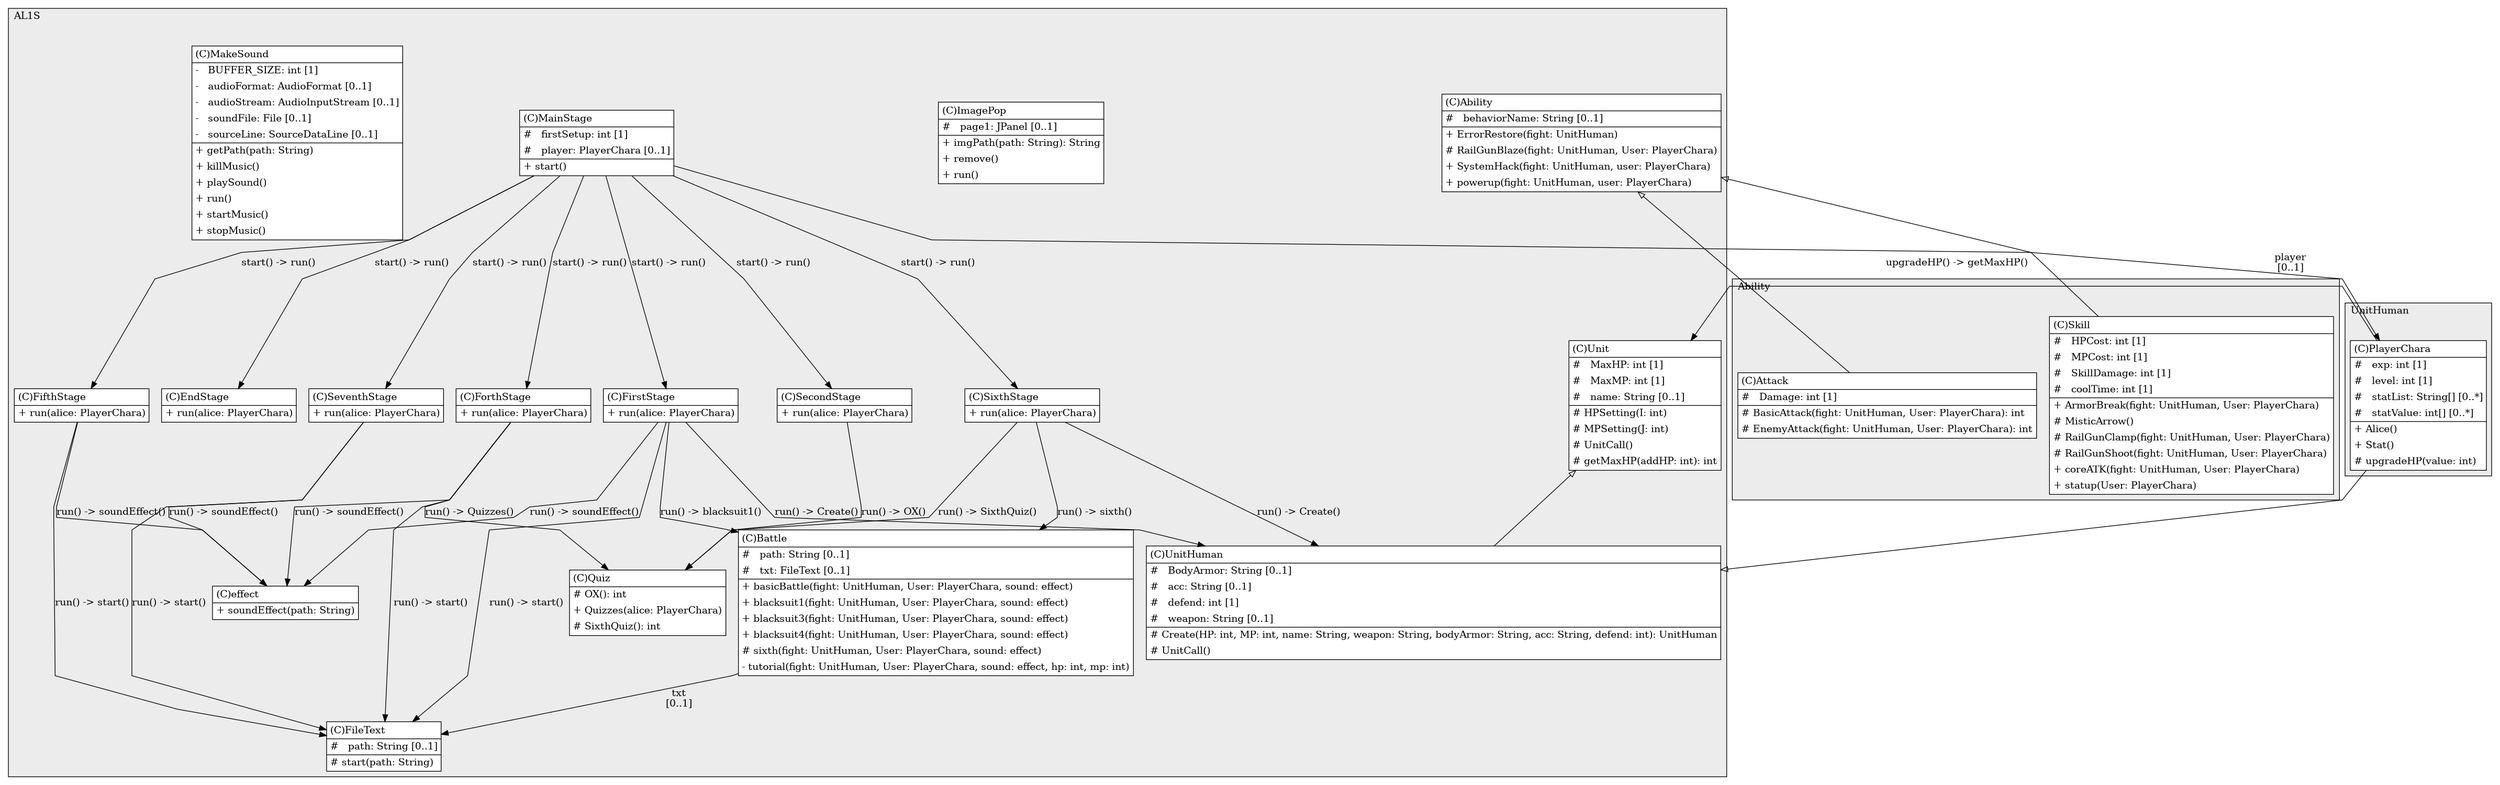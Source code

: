 @startuml

/' diagram meta data start
config=StructureConfiguration;
{
  "projectClassification": {
    "searchMode": "OpenProject", // OpenProject, AllProjects
    "includedProjects": "",
    "pathEndKeywords": "*.impl",
    "isClientPath": "",
    "isClientName": "",
    "isTestPath": "",
    "isTestName": "",
    "isMappingPath": "",
    "isMappingName": "",
    "isDataAccessPath": "",
    "isDataAccessName": "",
    "isDataStructurePath": "",
    "isDataStructureName": "",
    "isInterfaceStructuresPath": "",
    "isInterfaceStructuresName": "",
    "isEntryPointPath": "",
    "isEntryPointName": "",
    "treatFinalFieldsAsMandatory": false
  },
  "graphRestriction": {
    "classPackageExcludeFilter": "",
    "classPackageIncludeFilter": "",
    "classNameExcludeFilter": "",
    "classNameIncludeFilter": "",
    "methodNameExcludeFilter": "",
    "methodNameIncludeFilter": "",
    "removeByInheritance": "", // inheritance/annotation based filtering is done in a second step
    "removeByAnnotation": "",
    "removeByClassPackage": "", // cleanup the graph after inheritance/annotation based filtering is done
    "removeByClassName": "",
    "cutMappings": false,
    "cutEnum": true,
    "cutTests": true,
    "cutClient": true,
    "cutDataAccess": false,
    "cutInterfaceStructures": false,
    "cutDataStructures": false,
    "cutGetterAndSetter": true,
    "cutConstructors": true
  },
  "graphTraversal": {
    "forwardDepth": 6,
    "backwardDepth": 6,
    "classPackageExcludeFilter": "",
    "classPackageIncludeFilter": "",
    "classNameExcludeFilter": "",
    "classNameIncludeFilter": "",
    "methodNameExcludeFilter": "",
    "methodNameIncludeFilter": "",
    "hideMappings": false,
    "hideDataStructures": false,
    "hidePrivateMethods": true,
    "hideInterfaceCalls": true, // indirection: implementation -> interface (is hidden) -> implementation
    "onlyShowApplicationEntryPoints": false, // root node is included
    "useMethodCallsForStructureDiagram": "ForwardOnly" // ForwardOnly, BothDirections, No
  },
  "details": {
    "aggregation": "GroupByClass", // ByClass, GroupByClass, None
    "showClassGenericTypes": true,
    "showMethods": true,
    "showMethodParameterNames": true,
    "showMethodParameterTypes": true,
    "showMethodReturnType": true,
    "showPackageLevels": 2,
    "showDetailedClassStructure": true
  },
  "rootClass": "AL1S.MainStage",
  "extensionCallbackMethod": "" // qualified.class.name#methodName - signature: public static String method(String)
}
diagram meta data end '/



digraph g {
    rankdir="TB"
    splines=polyline
    

'nodes 
subgraph cluster_1510476265 { 
   	label=UnitHuman
	labeljust=l
	fillcolor="#ececec"
	style=filled
   
   PlayerChara647436520[
	label=<<TABLE BORDER="1" CELLBORDER="0" CELLPADDING="4" CELLSPACING="0">
<TR><TD ALIGN="LEFT" >(C)PlayerChara</TD></TR>
<HR/>
<TR><TD ALIGN="LEFT" >#   exp: int [1]</TD></TR>
<TR><TD ALIGN="LEFT" >#   level: int [1]</TD></TR>
<TR><TD ALIGN="LEFT" >#   statList: String[] [0..*]</TD></TR>
<TR><TD ALIGN="LEFT" >#   statValue: int[] [0..*]</TD></TR>
<HR/>
<TR><TD ALIGN="LEFT" >+ Alice()</TD></TR>
<TR><TD ALIGN="LEFT" >+ Stat()</TD></TR>
<TR><TD ALIGN="LEFT" ># upgradeHP(value: int)</TD></TR>
</TABLE>>
	style=filled
	margin=0
	shape=plaintext
	fillcolor="#FFFFFF"
];
} 

subgraph cluster_2011053 { 
   	label=AL1S
	labeljust=l
	fillcolor="#ececec"
	style=filled
   
   Ability2011053[
	label=<<TABLE BORDER="1" CELLBORDER="0" CELLPADDING="4" CELLSPACING="0">
<TR><TD ALIGN="LEFT" >(C)Ability</TD></TR>
<HR/>
<TR><TD ALIGN="LEFT" >#   behaviorName: String [0..1]</TD></TR>
<HR/>
<TR><TD ALIGN="LEFT" >+ ErrorRestore(fight: UnitHuman)</TD></TR>
<TR><TD ALIGN="LEFT" ># RailGunBlaze(fight: UnitHuman, User: PlayerChara)</TD></TR>
<TR><TD ALIGN="LEFT" >+ SystemHack(fight: UnitHuman, user: PlayerChara)</TD></TR>
<TR><TD ALIGN="LEFT" >+ powerup(fight: UnitHuman, user: PlayerChara)</TD></TR>
</TABLE>>
	style=filled
	margin=0
	shape=plaintext
	fillcolor="#FFFFFF"
];

Battle2011053[
	label=<<TABLE BORDER="1" CELLBORDER="0" CELLPADDING="4" CELLSPACING="0">
<TR><TD ALIGN="LEFT" >(C)Battle</TD></TR>
<HR/>
<TR><TD ALIGN="LEFT" >#   path: String [0..1]</TD></TR>
<TR><TD ALIGN="LEFT" >#   txt: FileText [0..1]</TD></TR>
<HR/>
<TR><TD ALIGN="LEFT" >+ basicBattle(fight: UnitHuman, User: PlayerChara, sound: effect)</TD></TR>
<TR><TD ALIGN="LEFT" >+ blacksuit1(fight: UnitHuman, User: PlayerChara, sound: effect)</TD></TR>
<TR><TD ALIGN="LEFT" >+ blacksuit3(fight: UnitHuman, User: PlayerChara, sound: effect)</TD></TR>
<TR><TD ALIGN="LEFT" >+ blacksuit4(fight: UnitHuman, User: PlayerChara, sound: effect)</TD></TR>
<TR><TD ALIGN="LEFT" ># sixth(fight: UnitHuman, User: PlayerChara, sound: effect)</TD></TR>
<TR><TD ALIGN="LEFT" >- tutorial(fight: UnitHuman, User: PlayerChara, sound: effect, hp: int, mp: int)</TD></TR>
</TABLE>>
	style=filled
	margin=0
	shape=plaintext
	fillcolor="#FFFFFF"
];

EndStage2011053[
	label=<<TABLE BORDER="1" CELLBORDER="0" CELLPADDING="4" CELLSPACING="0">
<TR><TD ALIGN="LEFT" >(C)EndStage</TD></TR>
<HR/>
<TR><TD ALIGN="LEFT" >+ run(alice: PlayerChara)</TD></TR>
</TABLE>>
	style=filled
	margin=0
	shape=plaintext
	fillcolor="#FFFFFF"
];

FifthStage2011053[
	label=<<TABLE BORDER="1" CELLBORDER="0" CELLPADDING="4" CELLSPACING="0">
<TR><TD ALIGN="LEFT" >(C)FifthStage</TD></TR>
<HR/>
<TR><TD ALIGN="LEFT" >+ run(alice: PlayerChara)</TD></TR>
</TABLE>>
	style=filled
	margin=0
	shape=plaintext
	fillcolor="#FFFFFF"
];

FileText2011053[
	label=<<TABLE BORDER="1" CELLBORDER="0" CELLPADDING="4" CELLSPACING="0">
<TR><TD ALIGN="LEFT" >(C)FileText</TD></TR>
<HR/>
<TR><TD ALIGN="LEFT" >#   path: String [0..1]</TD></TR>
<HR/>
<TR><TD ALIGN="LEFT" ># start(path: String)</TD></TR>
</TABLE>>
	style=filled
	margin=0
	shape=plaintext
	fillcolor="#FFFFFF"
];

FirstStage2011053[
	label=<<TABLE BORDER="1" CELLBORDER="0" CELLPADDING="4" CELLSPACING="0">
<TR><TD ALIGN="LEFT" >(C)FirstStage</TD></TR>
<HR/>
<TR><TD ALIGN="LEFT" >+ run(alice: PlayerChara)</TD></TR>
</TABLE>>
	style=filled
	margin=0
	shape=plaintext
	fillcolor="#FFFFFF"
];

ForthStage2011053[
	label=<<TABLE BORDER="1" CELLBORDER="0" CELLPADDING="4" CELLSPACING="0">
<TR><TD ALIGN="LEFT" >(C)ForthStage</TD></TR>
<HR/>
<TR><TD ALIGN="LEFT" >+ run(alice: PlayerChara)</TD></TR>
</TABLE>>
	style=filled
	margin=0
	shape=plaintext
	fillcolor="#FFFFFF"
];

ImagePop2011053[
	label=<<TABLE BORDER="1" CELLBORDER="0" CELLPADDING="4" CELLSPACING="0">
<TR><TD ALIGN="LEFT" >(C)ImagePop</TD></TR>
<HR/>
<TR><TD ALIGN="LEFT" >#   page1: JPanel [0..1]</TD></TR>
<HR/>
<TR><TD ALIGN="LEFT" >+ imgPath(path: String): String</TD></TR>
<TR><TD ALIGN="LEFT" >+ remove()</TD></TR>
<TR><TD ALIGN="LEFT" >+ run()</TD></TR>
</TABLE>>
	style=filled
	margin=0
	shape=plaintext
	fillcolor="#FFFFFF"
];

MainStage2011053[
	label=<<TABLE BORDER="1" CELLBORDER="0" CELLPADDING="4" CELLSPACING="0">
<TR><TD ALIGN="LEFT" >(C)MainStage</TD></TR>
<HR/>
<TR><TD ALIGN="LEFT" >#   firstSetup: int [1]</TD></TR>
<TR><TD ALIGN="LEFT" >#   player: PlayerChara [0..1]</TD></TR>
<HR/>
<TR><TD ALIGN="LEFT" >+ start()</TD></TR>
</TABLE>>
	style=filled
	margin=0
	shape=plaintext
	fillcolor="#FFFFFF"
];

MakeSound2011053[
	label=<<TABLE BORDER="1" CELLBORDER="0" CELLPADDING="4" CELLSPACING="0">
<TR><TD ALIGN="LEFT" >(C)MakeSound</TD></TR>
<HR/>
<TR><TD ALIGN="LEFT" >-   BUFFER_SIZE: int [1]</TD></TR>
<TR><TD ALIGN="LEFT" >-   audioFormat: AudioFormat [0..1]</TD></TR>
<TR><TD ALIGN="LEFT" >-   audioStream: AudioInputStream [0..1]</TD></TR>
<TR><TD ALIGN="LEFT" >-   soundFile: File [0..1]</TD></TR>
<TR><TD ALIGN="LEFT" >-   sourceLine: SourceDataLine [0..1]</TD></TR>
<HR/>
<TR><TD ALIGN="LEFT" >+ getPath(path: String)</TD></TR>
<TR><TD ALIGN="LEFT" >+ killMusic()</TD></TR>
<TR><TD ALIGN="LEFT" >+ playSound()</TD></TR>
<TR><TD ALIGN="LEFT" >+ run()</TD></TR>
<TR><TD ALIGN="LEFT" >+ startMusic()</TD></TR>
<TR><TD ALIGN="LEFT" >+ stopMusic()</TD></TR>
</TABLE>>
	style=filled
	margin=0
	shape=plaintext
	fillcolor="#FFFFFF"
];

Quiz2011053[
	label=<<TABLE BORDER="1" CELLBORDER="0" CELLPADDING="4" CELLSPACING="0">
<TR><TD ALIGN="LEFT" >(C)Quiz</TD></TR>
<HR/>
<TR><TD ALIGN="LEFT" ># OX(): int</TD></TR>
<TR><TD ALIGN="LEFT" >+ Quizzes(alice: PlayerChara)</TD></TR>
<TR><TD ALIGN="LEFT" ># SixthQuiz(): int</TD></TR>
</TABLE>>
	style=filled
	margin=0
	shape=plaintext
	fillcolor="#FFFFFF"
];

SecondStage2011053[
	label=<<TABLE BORDER="1" CELLBORDER="0" CELLPADDING="4" CELLSPACING="0">
<TR><TD ALIGN="LEFT" >(C)SecondStage</TD></TR>
<HR/>
<TR><TD ALIGN="LEFT" >+ run(alice: PlayerChara)</TD></TR>
</TABLE>>
	style=filled
	margin=0
	shape=plaintext
	fillcolor="#FFFFFF"
];

SeventhStage2011053[
	label=<<TABLE BORDER="1" CELLBORDER="0" CELLPADDING="4" CELLSPACING="0">
<TR><TD ALIGN="LEFT" >(C)SeventhStage</TD></TR>
<HR/>
<TR><TD ALIGN="LEFT" >+ run(alice: PlayerChara)</TD></TR>
</TABLE>>
	style=filled
	margin=0
	shape=plaintext
	fillcolor="#FFFFFF"
];

SixthStage2011053[
	label=<<TABLE BORDER="1" CELLBORDER="0" CELLPADDING="4" CELLSPACING="0">
<TR><TD ALIGN="LEFT" >(C)SixthStage</TD></TR>
<HR/>
<TR><TD ALIGN="LEFT" >+ run(alice: PlayerChara)</TD></TR>
</TABLE>>
	style=filled
	margin=0
	shape=plaintext
	fillcolor="#FFFFFF"
];

Unit2011053[
	label=<<TABLE BORDER="1" CELLBORDER="0" CELLPADDING="4" CELLSPACING="0">
<TR><TD ALIGN="LEFT" >(C)Unit</TD></TR>
<HR/>
<TR><TD ALIGN="LEFT" >#   MaxHP: int [1]</TD></TR>
<TR><TD ALIGN="LEFT" >#   MaxMP: int [1]</TD></TR>
<TR><TD ALIGN="LEFT" >#   name: String [0..1]</TD></TR>
<HR/>
<TR><TD ALIGN="LEFT" ># HPSetting(I: int)</TD></TR>
<TR><TD ALIGN="LEFT" ># MPSetting(J: int)</TD></TR>
<TR><TD ALIGN="LEFT" ># UnitCall()</TD></TR>
<TR><TD ALIGN="LEFT" ># getMaxHP(addHP: int): int</TD></TR>
</TABLE>>
	style=filled
	margin=0
	shape=plaintext
	fillcolor="#FFFFFF"
];

UnitHuman2011053[
	label=<<TABLE BORDER="1" CELLBORDER="0" CELLPADDING="4" CELLSPACING="0">
<TR><TD ALIGN="LEFT" >(C)UnitHuman</TD></TR>
<HR/>
<TR><TD ALIGN="LEFT" >#   BodyArmor: String [0..1]</TD></TR>
<TR><TD ALIGN="LEFT" >#   acc: String [0..1]</TD></TR>
<TR><TD ALIGN="LEFT" >#   defend: int [1]</TD></TR>
<TR><TD ALIGN="LEFT" >#   weapon: String [0..1]</TD></TR>
<HR/>
<TR><TD ALIGN="LEFT" ># Create(HP: int, MP: int, name: String, weapon: String, bodyArmor: String, acc: String, defend: int): UnitHuman</TD></TR>
<TR><TD ALIGN="LEFT" ># UnitCall()</TD></TR>
</TABLE>>
	style=filled
	margin=0
	shape=plaintext
	fillcolor="#FFFFFF"
];

effect2011053[
	label=<<TABLE BORDER="1" CELLBORDER="0" CELLPADDING="4" CELLSPACING="0">
<TR><TD ALIGN="LEFT" >(C)effect</TD></TR>
<HR/>
<TR><TD ALIGN="LEFT" >+ soundEffect(path: String)</TD></TR>
</TABLE>>
	style=filled
	margin=0
	shape=plaintext
	fillcolor="#FFFFFF"
];
} 

subgraph cluster_464145674 { 
   	label=Ability
	labeljust=l
	fillcolor="#ececec"
	style=filled
   
   Attack1033957431[
	label=<<TABLE BORDER="1" CELLBORDER="0" CELLPADDING="4" CELLSPACING="0">
<TR><TD ALIGN="LEFT" >(C)Attack</TD></TR>
<HR/>
<TR><TD ALIGN="LEFT" >#   Damage: int [1]</TD></TR>
<HR/>
<TR><TD ALIGN="LEFT" ># BasicAttack(fight: UnitHuman, User: PlayerChara): int</TD></TR>
<TR><TD ALIGN="LEFT" ># EnemyAttack(fight: UnitHuman, User: PlayerChara): int</TD></TR>
</TABLE>>
	style=filled
	margin=0
	shape=plaintext
	fillcolor="#FFFFFF"
];

Skill1033957431[
	label=<<TABLE BORDER="1" CELLBORDER="0" CELLPADDING="4" CELLSPACING="0">
<TR><TD ALIGN="LEFT" >(C)Skill</TD></TR>
<HR/>
<TR><TD ALIGN="LEFT" >#   HPCost: int [1]</TD></TR>
<TR><TD ALIGN="LEFT" >#   MPCost: int [1]</TD></TR>
<TR><TD ALIGN="LEFT" >#   SkillDamage: int [1]</TD></TR>
<TR><TD ALIGN="LEFT" >#   coolTime: int [1]</TD></TR>
<HR/>
<TR><TD ALIGN="LEFT" >+ ArmorBreak(fight: UnitHuman, User: PlayerChara)</TD></TR>
<TR><TD ALIGN="LEFT" ># MisticArrow()</TD></TR>
<TR><TD ALIGN="LEFT" ># RailGunClamp(fight: UnitHuman, User: PlayerChara)</TD></TR>
<TR><TD ALIGN="LEFT" ># RailGunShoot(fight: UnitHuman, User: PlayerChara)</TD></TR>
<TR><TD ALIGN="LEFT" >+ coreATK(fight: UnitHuman, User: PlayerChara)</TD></TR>
<TR><TD ALIGN="LEFT" >+ statup(User: PlayerChara)</TD></TR>
</TABLE>>
	style=filled
	margin=0
	shape=plaintext
	fillcolor="#FFFFFF"
];
} 

'edges    
Ability2011053 -> Attack1033957431[arrowhead=none, arrowtail=empty, dir=both];
Ability2011053 -> Skill1033957431[arrowhead=none, arrowtail=empty, dir=both];
Battle2011053 -> FileText2011053[label="txt
[0..1]"];
FifthStage2011053 -> FileText2011053[label="run() -> start()"];
FifthStage2011053 -> effect2011053[label="run() -> soundEffect()"];
FirstStage2011053 -> Battle2011053[label="run() -> blacksuit1()"];
FirstStage2011053 -> FileText2011053[label="run() -> start()"];
FirstStage2011053 -> UnitHuman2011053[label="run() -> Create()"];
FirstStage2011053 -> effect2011053[label="run() -> soundEffect()"];
ForthStage2011053 -> FileText2011053[label="run() -> start()"];
ForthStage2011053 -> Quiz2011053[label="run() -> Quizzes()"];
ForthStage2011053 -> effect2011053[label="run() -> soundEffect()"];
MainStage2011053 -> EndStage2011053[label="start() -> run()"];
MainStage2011053 -> FifthStage2011053[label="start() -> run()"];
MainStage2011053 -> FirstStage2011053[label="start() -> run()"];
MainStage2011053 -> ForthStage2011053[label="start() -> run()"];
MainStage2011053 -> PlayerChara647436520[label="player
[0..1]"];
MainStage2011053 -> SecondStage2011053[label="start() -> run()"];
MainStage2011053 -> SeventhStage2011053[label="start() -> run()"];
MainStage2011053 -> SixthStage2011053[label="start() -> run()"];
PlayerChara647436520 -> Unit2011053[label="upgradeHP() -> getMaxHP()"];
SecondStage2011053 -> Quiz2011053[label="run() -> OX()"];
SeventhStage2011053 -> FileText2011053[label="run() -> start()"];
SeventhStage2011053 -> effect2011053[label="run() -> soundEffect()"];
SixthStage2011053 -> Battle2011053[label="run() -> sixth()"];
SixthStage2011053 -> Quiz2011053[label="run() -> SixthQuiz()"];
SixthStage2011053 -> UnitHuman2011053[label="run() -> Create()"];
Unit2011053 -> UnitHuman2011053[arrowhead=none, arrowtail=empty, dir=both];
UnitHuman2011053 -> PlayerChara647436520[arrowhead=none, arrowtail=empty, dir=both];
    
}
@enduml